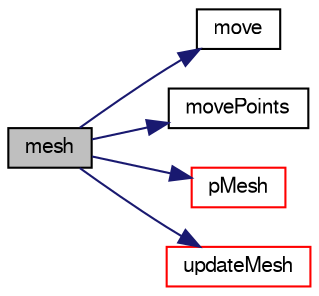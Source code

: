 digraph "mesh"
{
  bgcolor="transparent";
  edge [fontname="FreeSans",fontsize="10",labelfontname="FreeSans",labelfontsize="10"];
  node [fontname="FreeSans",fontsize="10",shape=record];
  rankdir="LR";
  Node118 [label="mesh",height=0.2,width=0.4,color="black", fillcolor="grey75", style="filled", fontcolor="black"];
  Node118 -> Node119 [color="midnightblue",fontsize="10",style="solid",fontname="FreeSans"];
  Node119 [label="move",height=0.2,width=0.4,color="black",URL="$a24650.html#a64b1cbd13b9ebac705eafac7fb32cdd4",tooltip="Move mesh using current pointDisplacement boundary values. "];
  Node118 -> Node120 [color="midnightblue",fontsize="10",style="solid",fontname="FreeSans"];
  Node120 [label="movePoints",height=0.2,width=0.4,color="black",URL="$a24650.html#ab62834098bae1d3887f578c700754f39",tooltip="Update local data for geometry changes. "];
  Node118 -> Node121 [color="midnightblue",fontsize="10",style="solid",fontname="FreeSans"];
  Node121 [label="pMesh",height=0.2,width=0.4,color="red",URL="$a24650.html#a6d93a3a58df1030359d2518d870a94e5"];
  Node118 -> Node123 [color="midnightblue",fontsize="10",style="solid",fontname="FreeSans"];
  Node123 [label="updateMesh",height=0.2,width=0.4,color="red",URL="$a24650.html#ad57565956fd4064299f4bd3c4eebb1d4",tooltip="Update local data for topology changes. "];
}
